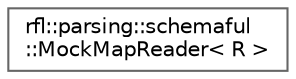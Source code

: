 digraph "类继承关系图"
{
 // LATEX_PDF_SIZE
  bgcolor="transparent";
  edge [fontname=Helvetica,fontsize=10,labelfontname=Helvetica,labelfontsize=10];
  node [fontname=Helvetica,fontsize=10,shape=box,height=0.2,width=0.4];
  rankdir="LR";
  Node0 [id="Node000000",label="rfl::parsing::schemaful\l::MockMapReader\< R \>",height=0.2,width=0.4,color="grey40", fillcolor="white", style="filled",URL="$structrfl_1_1parsing_1_1schemaful_1_1_mock_map_reader.html",tooltip=" "];
}
